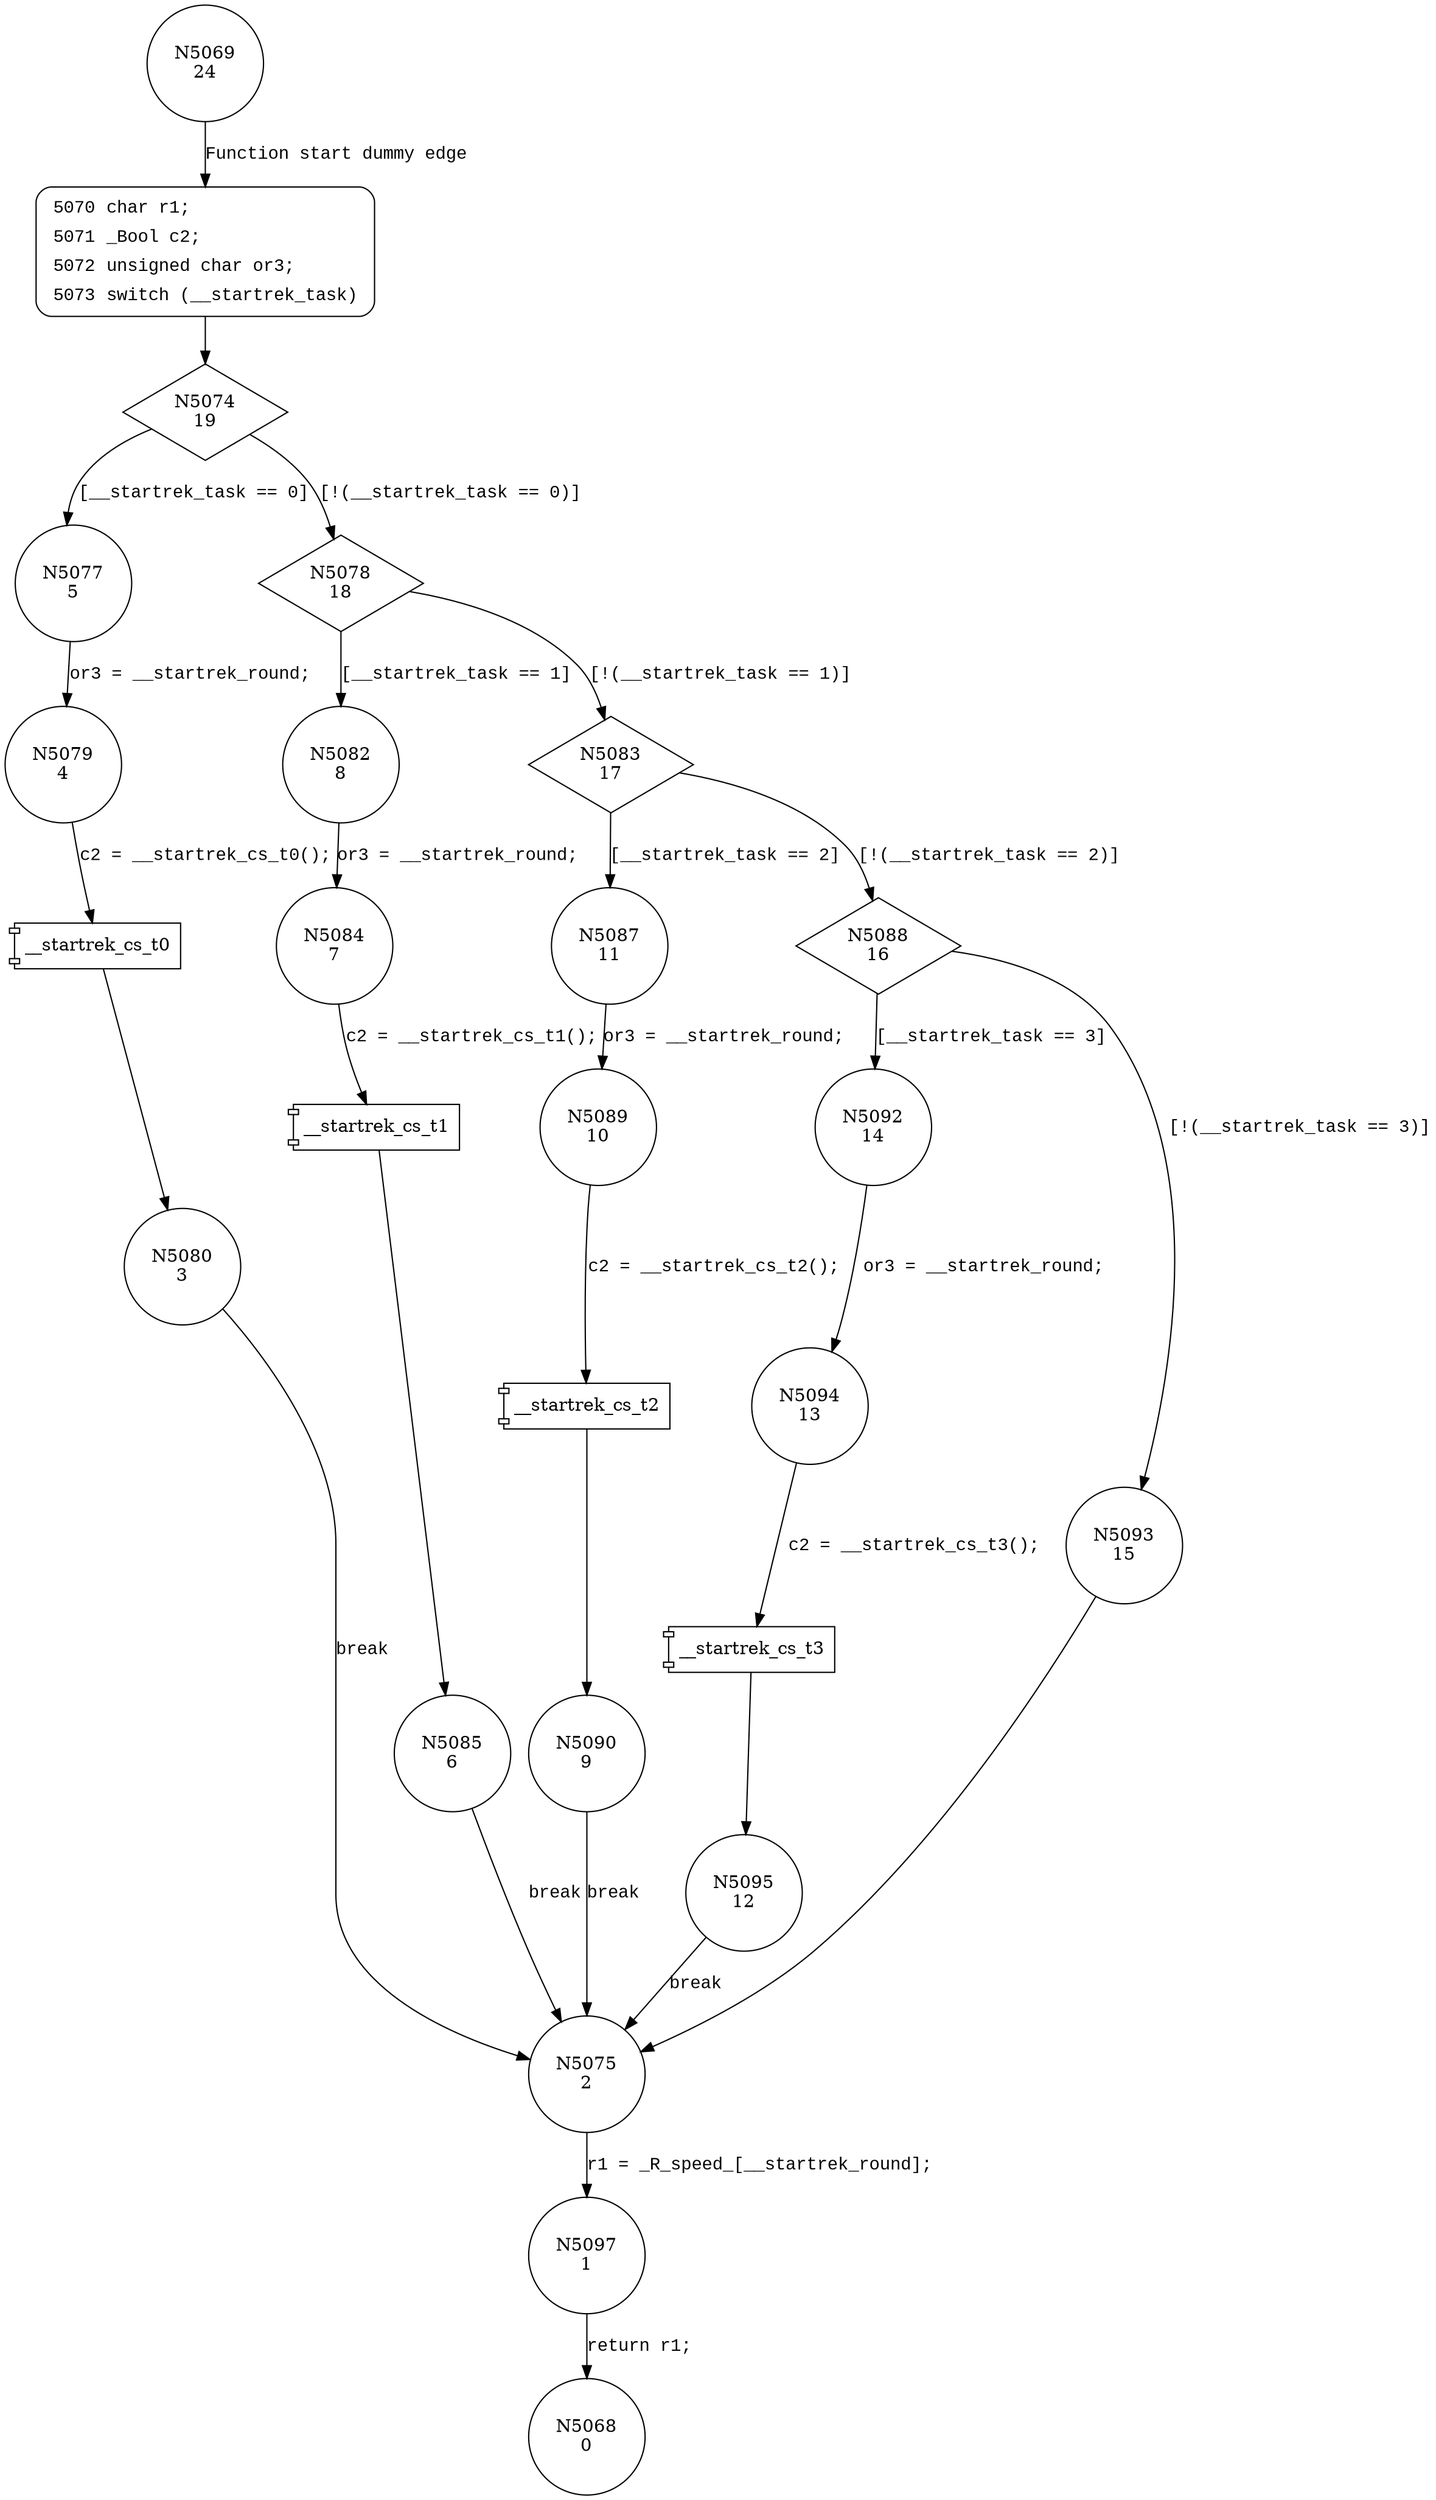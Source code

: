 digraph __startrek_read_R_speed {
5069 [shape="circle" label="N5069\n24"]
5070 [shape="circle" label="N5070\n23"]
5074 [shape="diamond" label="N5074\n19"]
5077 [shape="circle" label="N5077\n5"]
5078 [shape="diamond" label="N5078\n18"]
5082 [shape="circle" label="N5082\n8"]
5083 [shape="diamond" label="N5083\n17"]
5087 [shape="circle" label="N5087\n11"]
5088 [shape="diamond" label="N5088\n16"]
5092 [shape="circle" label="N5092\n14"]
5093 [shape="circle" label="N5093\n15"]
5075 [shape="circle" label="N5075\n2"]
5097 [shape="circle" label="N5097\n1"]
5094 [shape="circle" label="N5094\n13"]
5095 [shape="circle" label="N5095\n12"]
5089 [shape="circle" label="N5089\n10"]
5090 [shape="circle" label="N5090\n9"]
5084 [shape="circle" label="N5084\n7"]
5085 [shape="circle" label="N5085\n6"]
5079 [shape="circle" label="N5079\n4"]
5080 [shape="circle" label="N5080\n3"]
5068 [shape="circle" label="N5068\n0"]
5070 [style="filled,bold" penwidth="1" fillcolor="white" fontname="Courier New" shape="Mrecord" label=<<table border="0" cellborder="0" cellpadding="3" bgcolor="white"><tr><td align="right">5070</td><td align="left">char r1;</td></tr><tr><td align="right">5071</td><td align="left">_Bool c2;</td></tr><tr><td align="right">5072</td><td align="left">unsigned char or3;</td></tr><tr><td align="right">5073</td><td align="left">switch (__startrek_task)</td></tr></table>>]
5070 -> 5074[label=""]
5069 -> 5070 [label="Function start dummy edge" fontname="Courier New"]
5074 -> 5077 [label="[__startrek_task == 0]" fontname="Courier New"]
5074 -> 5078 [label="[!(__startrek_task == 0)]" fontname="Courier New"]
5078 -> 5082 [label="[__startrek_task == 1]" fontname="Courier New"]
5078 -> 5083 [label="[!(__startrek_task == 1)]" fontname="Courier New"]
5083 -> 5087 [label="[__startrek_task == 2]" fontname="Courier New"]
5083 -> 5088 [label="[!(__startrek_task == 2)]" fontname="Courier New"]
5088 -> 5092 [label="[__startrek_task == 3]" fontname="Courier New"]
5088 -> 5093 [label="[!(__startrek_task == 3)]" fontname="Courier New"]
5075 -> 5097 [label="r1 = _R_speed_[__startrek_round];" fontname="Courier New"]
5092 -> 5094 [label="or3 = __startrek_round;" fontname="Courier New"]
100355 [shape="component" label="__startrek_cs_t3"]
5094 -> 100355 [label="c2 = __startrek_cs_t3();" fontname="Courier New"]
100355 -> 5095 [label="" fontname="Courier New"]
5087 -> 5089 [label="or3 = __startrek_round;" fontname="Courier New"]
100356 [shape="component" label="__startrek_cs_t2"]
5089 -> 100356 [label="c2 = __startrek_cs_t2();" fontname="Courier New"]
100356 -> 5090 [label="" fontname="Courier New"]
5082 -> 5084 [label="or3 = __startrek_round;" fontname="Courier New"]
100357 [shape="component" label="__startrek_cs_t1"]
5084 -> 100357 [label="c2 = __startrek_cs_t1();" fontname="Courier New"]
100357 -> 5085 [label="" fontname="Courier New"]
5077 -> 5079 [label="or3 = __startrek_round;" fontname="Courier New"]
100358 [shape="component" label="__startrek_cs_t0"]
5079 -> 100358 [label="c2 = __startrek_cs_t0();" fontname="Courier New"]
100358 -> 5080 [label="" fontname="Courier New"]
5093 -> 5075 [label="" fontname="Courier New"]
5097 -> 5068 [label="return r1;" fontname="Courier New"]
5095 -> 5075 [label="break" fontname="Courier New"]
5090 -> 5075 [label="break" fontname="Courier New"]
5085 -> 5075 [label="break" fontname="Courier New"]
5080 -> 5075 [label="break" fontname="Courier New"]
}